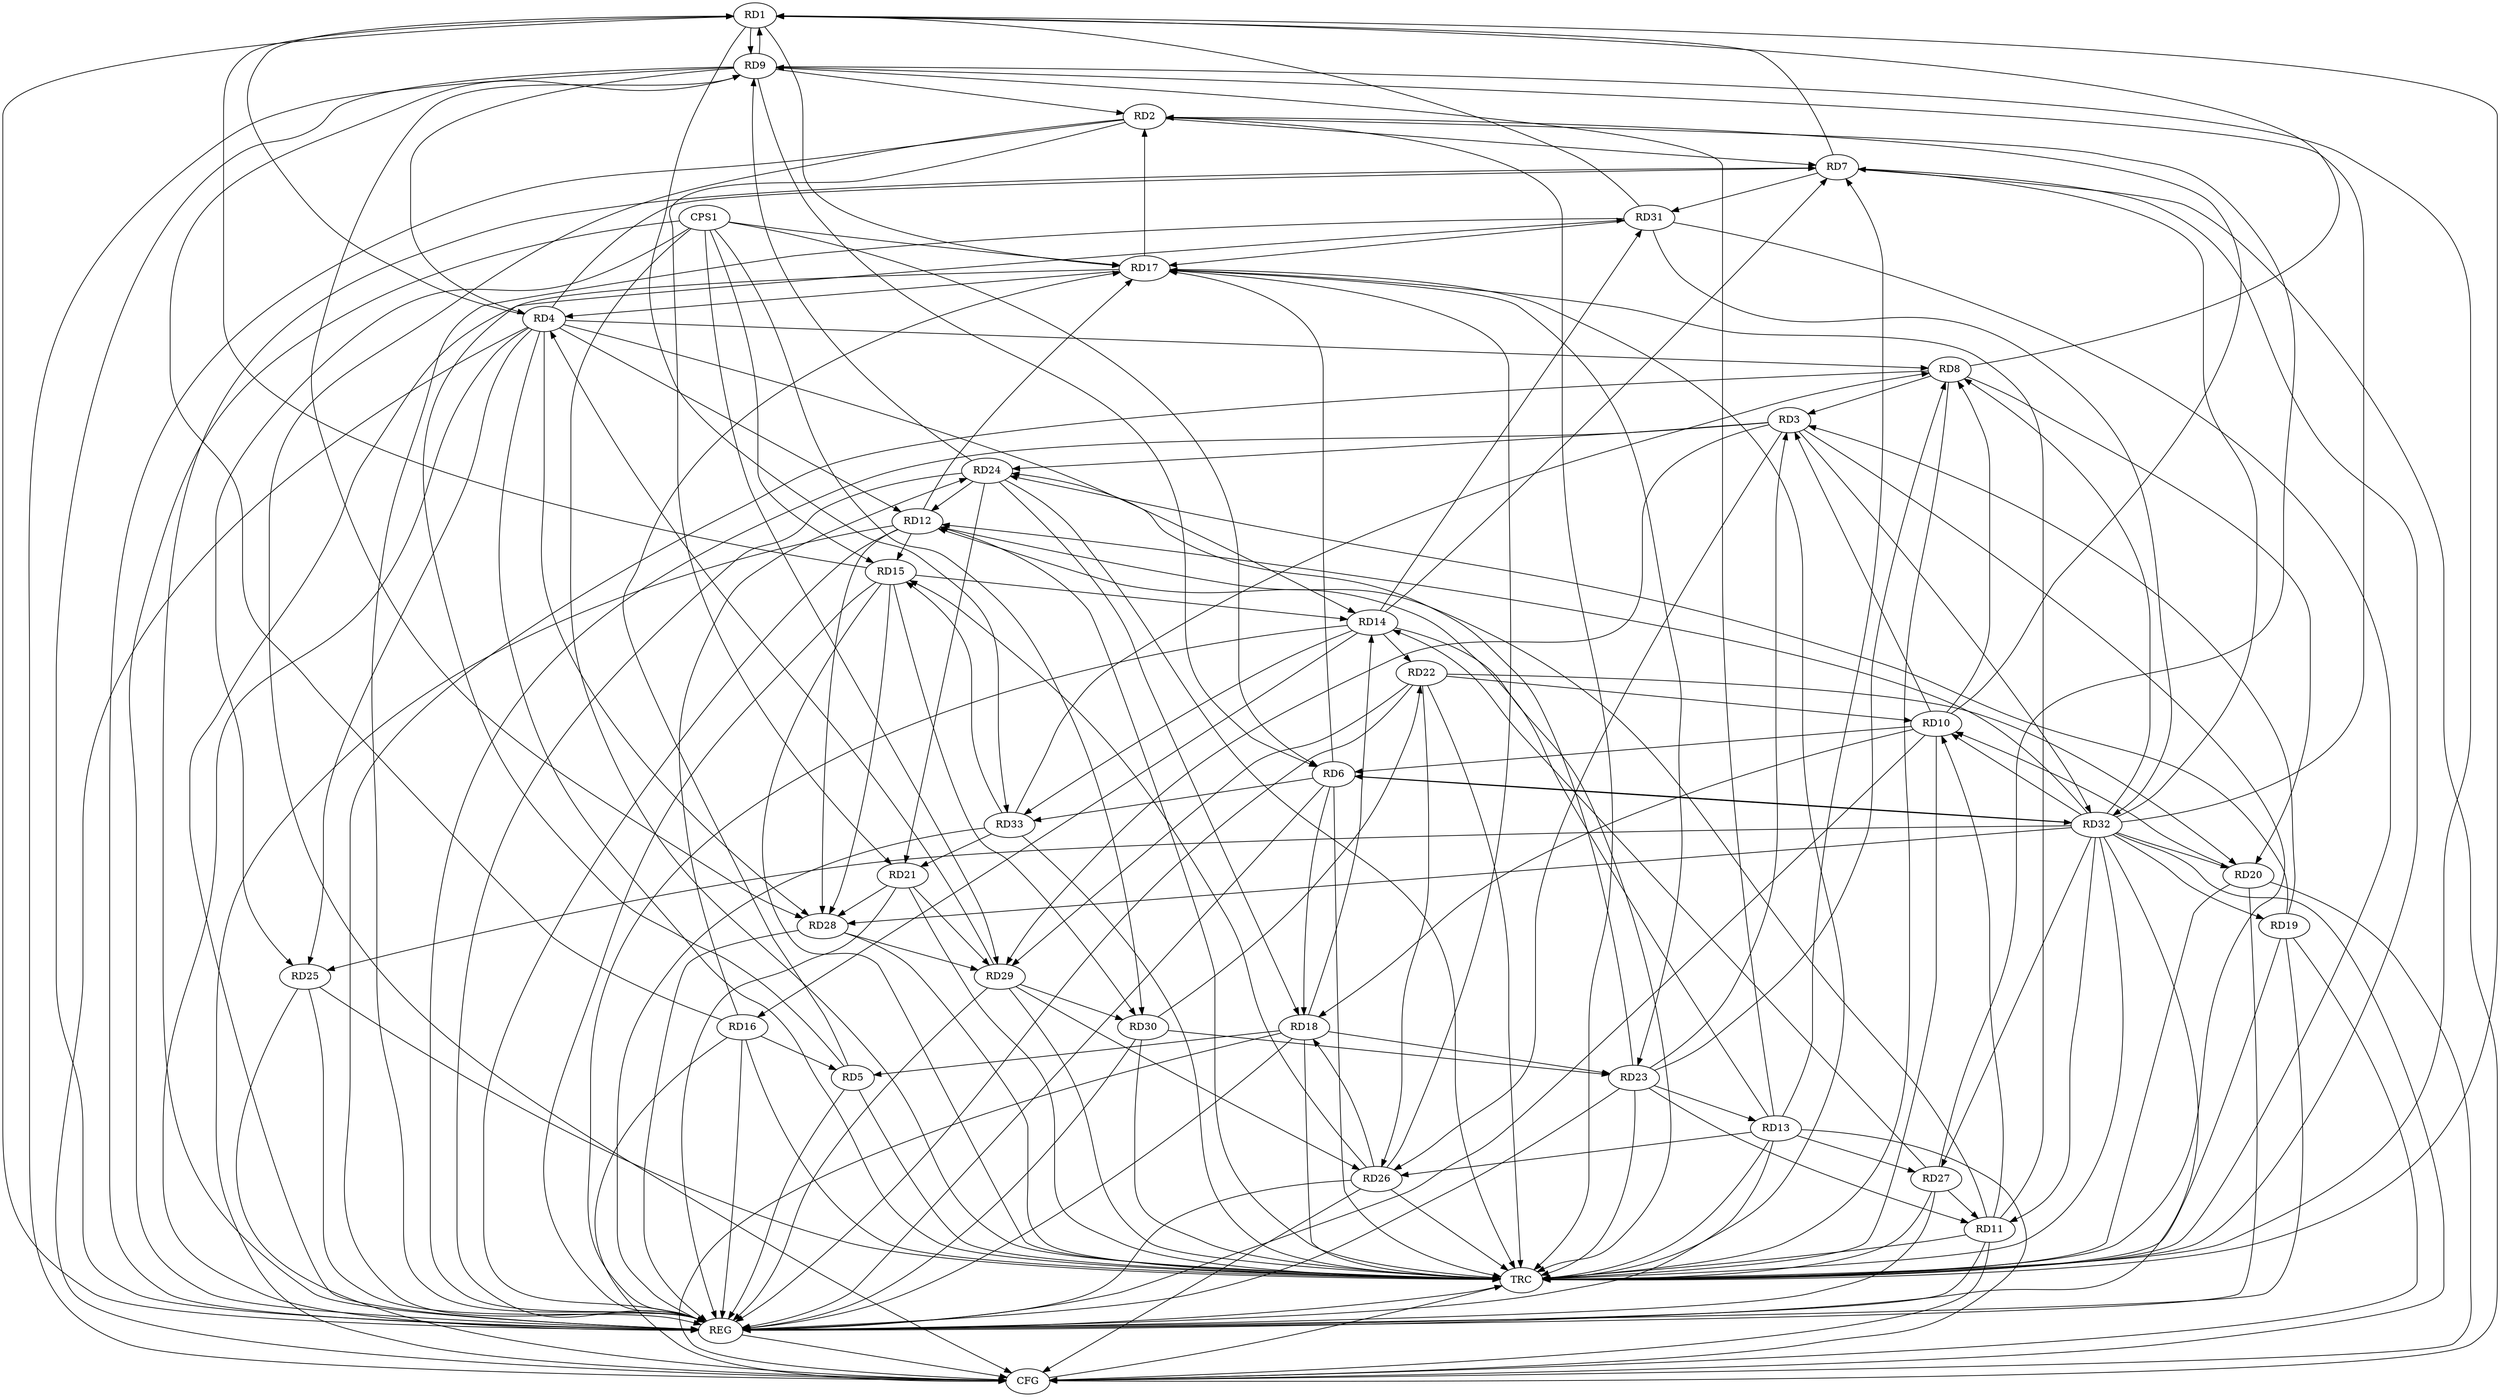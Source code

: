 strict digraph G {
  RD1 [ label="RD1" ];
  RD2 [ label="RD2" ];
  RD3 [ label="RD3" ];
  RD4 [ label="RD4" ];
  RD5 [ label="RD5" ];
  RD6 [ label="RD6" ];
  RD7 [ label="RD7" ];
  RD8 [ label="RD8" ];
  RD9 [ label="RD9" ];
  RD10 [ label="RD10" ];
  RD11 [ label="RD11" ];
  RD12 [ label="RD12" ];
  RD13 [ label="RD13" ];
  RD14 [ label="RD14" ];
  RD15 [ label="RD15" ];
  RD16 [ label="RD16" ];
  RD17 [ label="RD17" ];
  RD18 [ label="RD18" ];
  RD19 [ label="RD19" ];
  RD20 [ label="RD20" ];
  RD21 [ label="RD21" ];
  RD22 [ label="RD22" ];
  RD23 [ label="RD23" ];
  RD24 [ label="RD24" ];
  RD25 [ label="RD25" ];
  RD26 [ label="RD26" ];
  RD27 [ label="RD27" ];
  RD28 [ label="RD28" ];
  RD29 [ label="RD29" ];
  RD30 [ label="RD30" ];
  RD31 [ label="RD31" ];
  RD32 [ label="RD32" ];
  RD33 [ label="RD33" ];
  CPS1 [ label="CPS1" ];
  REG [ label="REG" ];
  CFG [ label="CFG" ];
  TRC [ label="TRC" ];
  RD4 -> RD1;
  RD7 -> RD1;
  RD8 -> RD1;
  RD1 -> RD9;
  RD9 -> RD1;
  RD15 -> RD1;
  RD1 -> RD17;
  RD31 -> RD1;
  RD1 -> RD33;
  RD2 -> RD7;
  RD9 -> RD2;
  RD10 -> RD2;
  RD17 -> RD2;
  RD2 -> RD21;
  RD27 -> RD2;
  RD8 -> RD3;
  RD10 -> RD3;
  RD19 -> RD3;
  RD23 -> RD3;
  RD3 -> RD24;
  RD3 -> RD26;
  RD3 -> RD29;
  RD3 -> RD32;
  RD4 -> RD7;
  RD4 -> RD8;
  RD9 -> RD4;
  RD4 -> RD12;
  RD4 -> RD14;
  RD17 -> RD4;
  RD4 -> RD25;
  RD4 -> RD28;
  RD29 -> RD4;
  RD16 -> RD5;
  RD5 -> RD17;
  RD18 -> RD5;
  RD5 -> RD31;
  RD9 -> RD6;
  RD10 -> RD6;
  RD6 -> RD17;
  RD6 -> RD18;
  RD6 -> RD32;
  RD32 -> RD6;
  RD6 -> RD33;
  RD13 -> RD7;
  RD14 -> RD7;
  RD7 -> RD31;
  RD32 -> RD7;
  RD10 -> RD8;
  RD8 -> RD20;
  RD23 -> RD8;
  RD32 -> RD8;
  RD33 -> RD8;
  RD13 -> RD9;
  RD16 -> RD9;
  RD24 -> RD9;
  RD9 -> RD28;
  RD11 -> RD10;
  RD10 -> RD18;
  RD20 -> RD10;
  RD22 -> RD10;
  RD11 -> RD12;
  RD11 -> RD17;
  RD23 -> RD11;
  RD27 -> RD11;
  RD32 -> RD11;
  RD13 -> RD12;
  RD12 -> RD15;
  RD12 -> RD17;
  RD24 -> RD12;
  RD12 -> RD28;
  RD32 -> RD12;
  RD23 -> RD13;
  RD13 -> RD26;
  RD13 -> RD27;
  RD15 -> RD14;
  RD14 -> RD16;
  RD18 -> RD14;
  RD14 -> RD22;
  RD27 -> RD14;
  RD14 -> RD31;
  RD14 -> RD33;
  RD26 -> RD15;
  RD15 -> RD28;
  RD15 -> RD30;
  RD33 -> RD15;
  RD16 -> RD24;
  RD17 -> RD23;
  RD26 -> RD17;
  RD31 -> RD17;
  RD18 -> RD23;
  RD24 -> RD18;
  RD26 -> RD18;
  RD19 -> RD24;
  RD22 -> RD20;
  RD32 -> RD20;
  RD24 -> RD21;
  RD21 -> RD28;
  RD21 -> RD29;
  RD33 -> RD21;
  RD22 -> RD26;
  RD22 -> RD29;
  RD30 -> RD22;
  RD23 -> RD24;
  RD30 -> RD23;
  RD29 -> RD26;
  RD32 -> RD27;
  RD28 -> RD29;
  RD32 -> RD28;
  RD29 -> RD30;
  RD31 -> RD32;
  CPS1 -> RD25;
  CPS1 -> RD17;
  CPS1 -> RD30;
  CPS1 -> RD29;
  CPS1 -> RD6;
  CPS1 -> RD15;
  RD1 -> REG;
  RD2 -> REG;
  RD3 -> REG;
  RD4 -> REG;
  RD5 -> REG;
  RD6 -> REG;
  RD7 -> REG;
  RD8 -> REG;
  RD9 -> REG;
  RD10 -> REG;
  RD11 -> REG;
  RD12 -> REG;
  RD13 -> REG;
  RD14 -> REG;
  RD15 -> REG;
  RD16 -> REG;
  RD17 -> REG;
  RD18 -> REG;
  RD19 -> REG;
  RD20 -> REG;
  RD21 -> REG;
  RD22 -> REG;
  RD23 -> REG;
  RD24 -> REG;
  RD25 -> REG;
  RD26 -> REG;
  RD27 -> REG;
  RD28 -> REG;
  RD29 -> REG;
  RD30 -> REG;
  RD31 -> REG;
  RD32 -> REG;
  RD33 -> REG;
  CPS1 -> REG;
  RD16 -> CFG;
  RD11 -> CFG;
  RD26 -> CFG;
  RD25 -> CFG;
  RD2 -> CFG;
  RD19 -> CFG;
  RD18 -> CFG;
  RD12 -> CFG;
  RD13 -> CFG;
  RD9 -> CFG;
  RD4 -> CFG;
  RD32 -> CFG;
  RD20 -> CFG;
  RD7 -> CFG;
  REG -> CFG;
  RD1 -> TRC;
  RD2 -> TRC;
  RD3 -> TRC;
  RD4 -> TRC;
  RD5 -> TRC;
  RD6 -> TRC;
  RD7 -> TRC;
  RD8 -> TRC;
  RD9 -> TRC;
  RD10 -> TRC;
  RD11 -> TRC;
  RD12 -> TRC;
  RD13 -> TRC;
  RD14 -> TRC;
  RD15 -> TRC;
  RD16 -> TRC;
  RD17 -> TRC;
  RD18 -> TRC;
  RD19 -> TRC;
  RD20 -> TRC;
  RD21 -> TRC;
  RD22 -> TRC;
  RD23 -> TRC;
  RD24 -> TRC;
  RD25 -> TRC;
  RD26 -> TRC;
  RD27 -> TRC;
  RD28 -> TRC;
  RD29 -> TRC;
  RD30 -> TRC;
  RD31 -> TRC;
  RD32 -> TRC;
  RD33 -> TRC;
  CPS1 -> TRC;
  CFG -> TRC;
  TRC -> REG;
  RD32 -> RD9;
  RD32 -> RD25;
  RD32 -> RD10;
  RD32 -> RD19;
}
